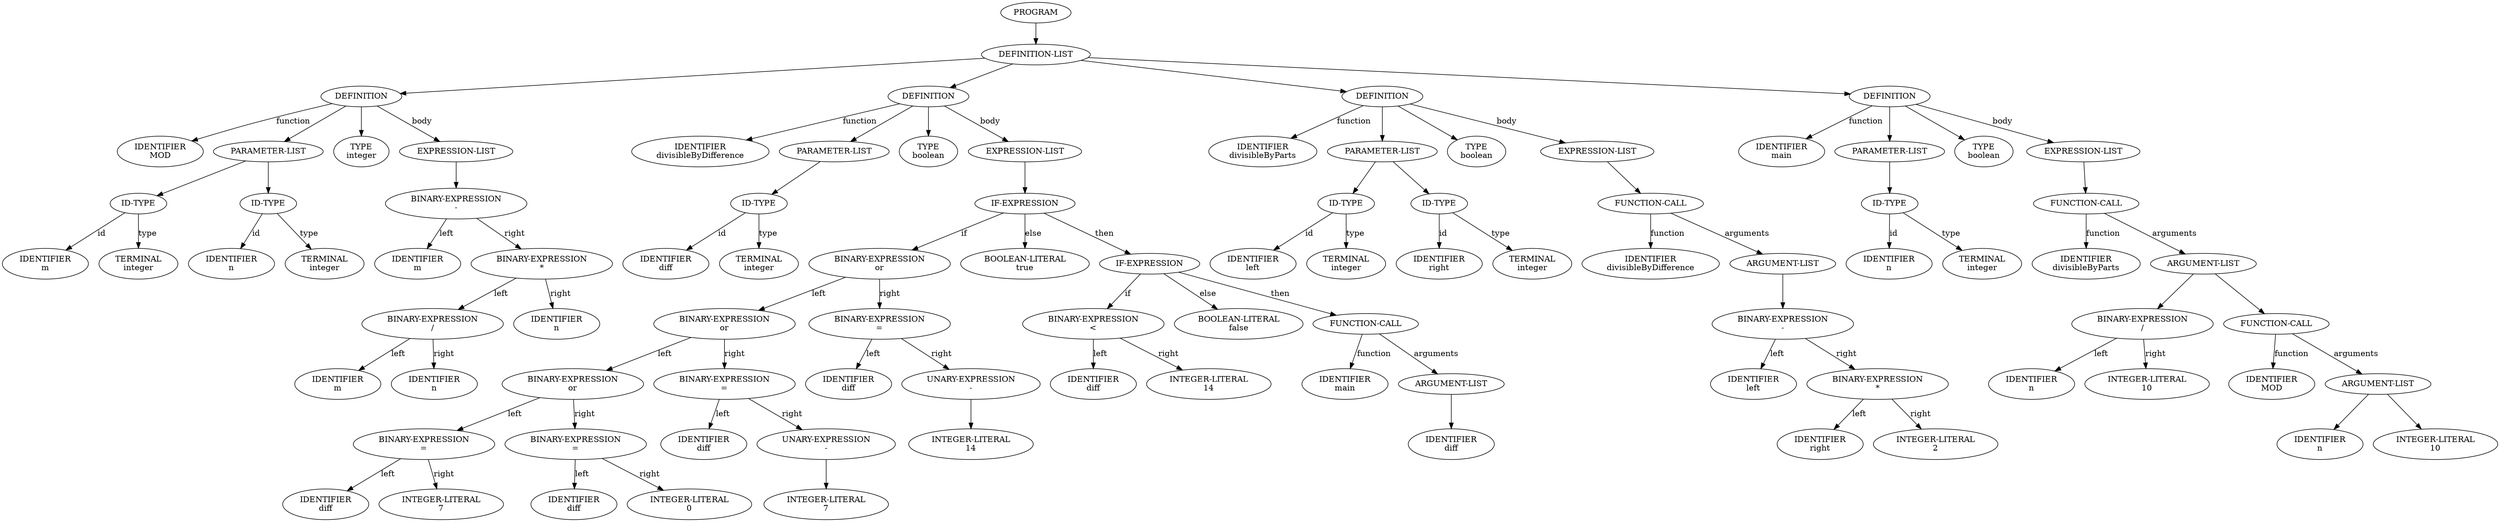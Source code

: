 digraph AST {
node0 [label="PROGRAM"]
node1 [label="DEFINITION-LIST"]
node2 [label="DEFINITION"]
node3 [label="IDENTIFIER\nMOD"]
node4 [label="PARAMETER-LIST"]
node5 [label="ID-TYPE"]
node6 [label="IDENTIFIER\nm"]
node7 [label="TERMINAL\ninteger"]
node8 [label="ID-TYPE"]
node9 [label="IDENTIFIER\nn"]
node10 [label="TERMINAL\ninteger"]
node11 [label="TYPE\ninteger"]
node12 [label="EXPRESSION-LIST"]
node13 [label="BINARY-EXPRESSION\n-"]
node14 [label="IDENTIFIER\nm"]
node15 [label="BINARY-EXPRESSION\n*"]
node16 [label="BINARY-EXPRESSION\n/"]
node17 [label="IDENTIFIER\nm"]
node18 [label="IDENTIFIER\nn"]
node19 [label="IDENTIFIER\nn"]
node20 [label="DEFINITION"]
node21 [label="IDENTIFIER\ndivisibleByDifference"]
node22 [label="PARAMETER-LIST"]
node23 [label="ID-TYPE"]
node24 [label="IDENTIFIER\ndiff"]
node25 [label="TERMINAL\ninteger"]
node26 [label="TYPE\nboolean"]
node27 [label="EXPRESSION-LIST"]
node28 [label="IF-EXPRESSION"]
node29 [label="BINARY-EXPRESSION\nor"]
node30 [label="BINARY-EXPRESSION\nor"]
node31 [label="BINARY-EXPRESSION\nor"]
node32 [label="BINARY-EXPRESSION\n="]
node33 [label="IDENTIFIER\ndiff"]
node34 [label="INTEGER-LITERAL\n7"]
node35 [label="BINARY-EXPRESSION\n="]
node36 [label="IDENTIFIER\ndiff"]
node37 [label="INTEGER-LITERAL\n0"]
node38 [label="BINARY-EXPRESSION\n="]
node39 [label="IDENTIFIER\ndiff"]
node40 [label="UNARY-EXPRESSION\n-"]
node41 [label="INTEGER-LITERAL\n7"]
node42 [label="BINARY-EXPRESSION\n="]
node43 [label="IDENTIFIER\ndiff"]
node44 [label="UNARY-EXPRESSION\n-"]
node45 [label="INTEGER-LITERAL\n14"]
node46 [label="BOOLEAN-LITERAL\ntrue"]
node47 [label="IF-EXPRESSION"]
node48 [label="BINARY-EXPRESSION\n<"]
node49 [label="IDENTIFIER\ndiff"]
node50 [label="INTEGER-LITERAL\n14"]
node51 [label="BOOLEAN-LITERAL\nfalse"]
node52 [label="FUNCTION-CALL"]
node53 [label="IDENTIFIER\nmain"]
node54 [label="ARGUMENT-LIST"]
node55 [label="IDENTIFIER\ndiff"]
node56 [label="DEFINITION"]
node57 [label="IDENTIFIER\ndivisibleByParts"]
node58 [label="PARAMETER-LIST"]
node59 [label="ID-TYPE"]
node60 [label="IDENTIFIER\nleft"]
node61 [label="TERMINAL\ninteger"]
node62 [label="ID-TYPE"]
node63 [label="IDENTIFIER\nright"]
node64 [label="TERMINAL\ninteger"]
node65 [label="TYPE\nboolean"]
node66 [label="EXPRESSION-LIST"]
node67 [label="FUNCTION-CALL"]
node68 [label="IDENTIFIER\ndivisibleByDifference"]
node69 [label="ARGUMENT-LIST"]
node70 [label="BINARY-EXPRESSION\n-"]
node71 [label="IDENTIFIER\nleft"]
node72 [label="BINARY-EXPRESSION\n*"]
node73 [label="IDENTIFIER\nright"]
node74 [label="INTEGER-LITERAL\n2"]
node75 [label="DEFINITION"]
node76 [label="IDENTIFIER\nmain"]
node77 [label="PARAMETER-LIST"]
node78 [label="ID-TYPE"]
node79 [label="IDENTIFIER\nn"]
node80 [label="TERMINAL\ninteger"]
node81 [label="TYPE\nboolean"]
node82 [label="EXPRESSION-LIST"]
node83 [label="FUNCTION-CALL"]
node84 [label="IDENTIFIER\ndivisibleByParts"]
node85 [label="ARGUMENT-LIST"]
node86 [label="BINARY-EXPRESSION\n/"]
node87 [label="IDENTIFIER\nn"]
node88 [label="INTEGER-LITERAL\n10"]
node89 [label="FUNCTION-CALL"]
node90 [label="IDENTIFIER\nMOD"]
node91 [label="ARGUMENT-LIST"]
node92 [label="IDENTIFIER\nn"]
node93 [label="INTEGER-LITERAL\n10"]
node2 -> node3 [label="function"]
node5 -> node6 [label="id"]
node5 -> node7 [label="type"]
node4 -> node5
node8 -> node9 [label="id"]
node8 -> node10 [label="type"]
node4 -> node8
node2 -> node4
node2 -> node11
node13 -> node14 [label="left"]
node16 -> node17 [label="left"]
node16 -> node18 [label="right"]
node15 -> node16 [label="left"]
node15 -> node19 [label="right"]
node13 -> node15 [label="right"]
node12 -> node13
node2 -> node12 [label="body"]
node1 -> node2
node20 -> node21 [label="function"]
node23 -> node24 [label="id"]
node23 -> node25 [label="type"]
node22 -> node23
node20 -> node22
node20 -> node26
node32 -> node33 [label="left"]
node32 -> node34 [label="right"]
node31 -> node32 [label="left"]
node35 -> node36 [label="left"]
node35 -> node37 [label="right"]
node31 -> node35 [label="right"]
node30 -> node31 [label="left"]
node38 -> node39 [label="left"]
node40 -> node41
node38 -> node40 [label="right"]
node30 -> node38 [label="right"]
node29 -> node30 [label="left"]
node42 -> node43 [label="left"]
node44 -> node45
node42 -> node44 [label="right"]
node29 -> node42 [label="right"]
node28 -> node29 [label="if"]
node28 -> node46 [label="else"]
node48 -> node49 [label="left"]
node48 -> node50 [label="right"]
node47 -> node48 [label="if"]
node47 -> node51 [label="else"]
node52 -> node53 [label="function"]
node54 -> node55
node52 -> node54 [label="arguments"]
node47 -> node52 [label="then"]
node28 -> node47 [label="then"]
node27 -> node28
node20 -> node27 [label="body"]
node1 -> node20
node56 -> node57 [label="function"]
node59 -> node60 [label="id"]
node59 -> node61 [label="type"]
node58 -> node59
node62 -> node63 [label="id"]
node62 -> node64 [label="type"]
node58 -> node62
node56 -> node58
node56 -> node65
node67 -> node68 [label="function"]
node70 -> node71 [label="left"]
node72 -> node73 [label="left"]
node72 -> node74 [label="right"]
node70 -> node72 [label="right"]
node69 -> node70
node67 -> node69 [label="arguments"]
node66 -> node67
node56 -> node66 [label="body"]
node1 -> node56
node75 -> node76 [label="function"]
node78 -> node79 [label="id"]
node78 -> node80 [label="type"]
node77 -> node78
node75 -> node77
node75 -> node81
node83 -> node84 [label="function"]
node86 -> node87 [label="left"]
node86 -> node88 [label="right"]
node85 -> node86
node89 -> node90 [label="function"]
node91 -> node92
node91 -> node93
node89 -> node91 [label="arguments"]
node85 -> node89
node83 -> node85 [label="arguments"]
node82 -> node83
node75 -> node82 [label="body"]
node1 -> node75
node0 -> node1
}